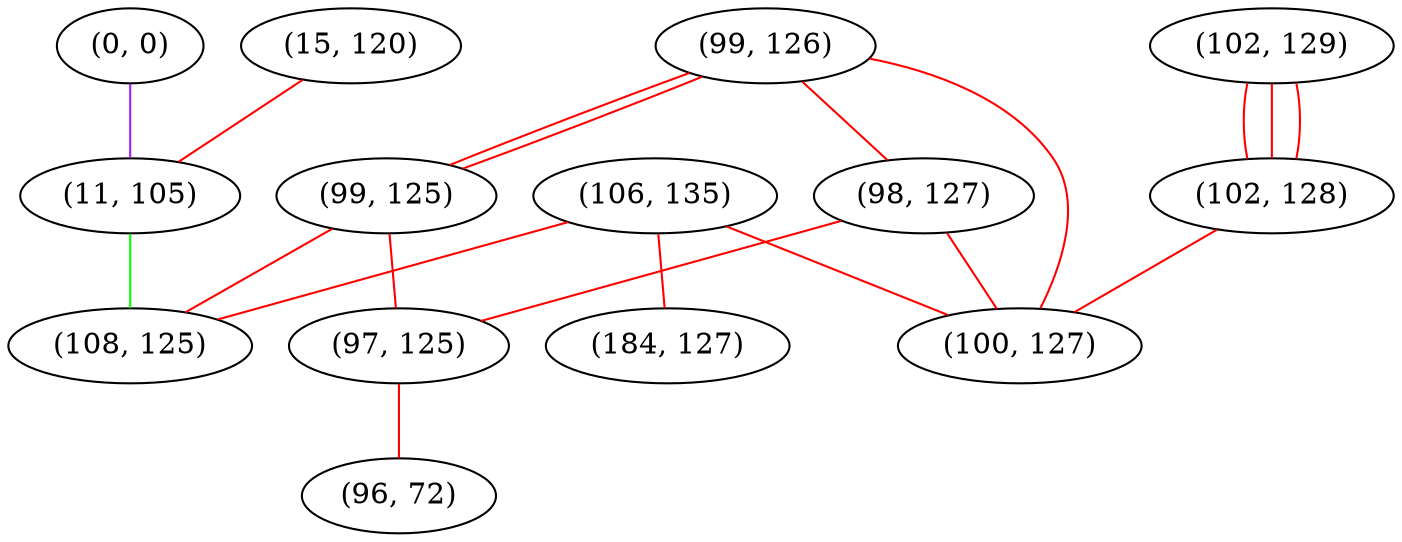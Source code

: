 graph "" {
"(0, 0)";
"(15, 120)";
"(106, 135)";
"(102, 129)";
"(11, 105)";
"(102, 128)";
"(99, 126)";
"(98, 127)";
"(99, 125)";
"(108, 125)";
"(97, 125)";
"(100, 127)";
"(96, 72)";
"(184, 127)";
"(0, 0)" -- "(11, 105)"  [color=purple, key=0, weight=4];
"(15, 120)" -- "(11, 105)"  [color=red, key=0, weight=1];
"(106, 135)" -- "(108, 125)"  [color=red, key=0, weight=1];
"(106, 135)" -- "(100, 127)"  [color=red, key=0, weight=1];
"(106, 135)" -- "(184, 127)"  [color=red, key=0, weight=1];
"(102, 129)" -- "(102, 128)"  [color=red, key=0, weight=1];
"(102, 129)" -- "(102, 128)"  [color=red, key=1, weight=1];
"(102, 129)" -- "(102, 128)"  [color=red, key=2, weight=1];
"(11, 105)" -- "(108, 125)"  [color=green, key=0, weight=2];
"(102, 128)" -- "(100, 127)"  [color=red, key=0, weight=1];
"(99, 126)" -- "(98, 127)"  [color=red, key=0, weight=1];
"(99, 126)" -- "(100, 127)"  [color=red, key=0, weight=1];
"(99, 126)" -- "(99, 125)"  [color=red, key=0, weight=1];
"(99, 126)" -- "(99, 125)"  [color=red, key=1, weight=1];
"(98, 127)" -- "(97, 125)"  [color=red, key=0, weight=1];
"(98, 127)" -- "(100, 127)"  [color=red, key=0, weight=1];
"(99, 125)" -- "(108, 125)"  [color=red, key=0, weight=1];
"(99, 125)" -- "(97, 125)"  [color=red, key=0, weight=1];
"(97, 125)" -- "(96, 72)"  [color=red, key=0, weight=1];
}
